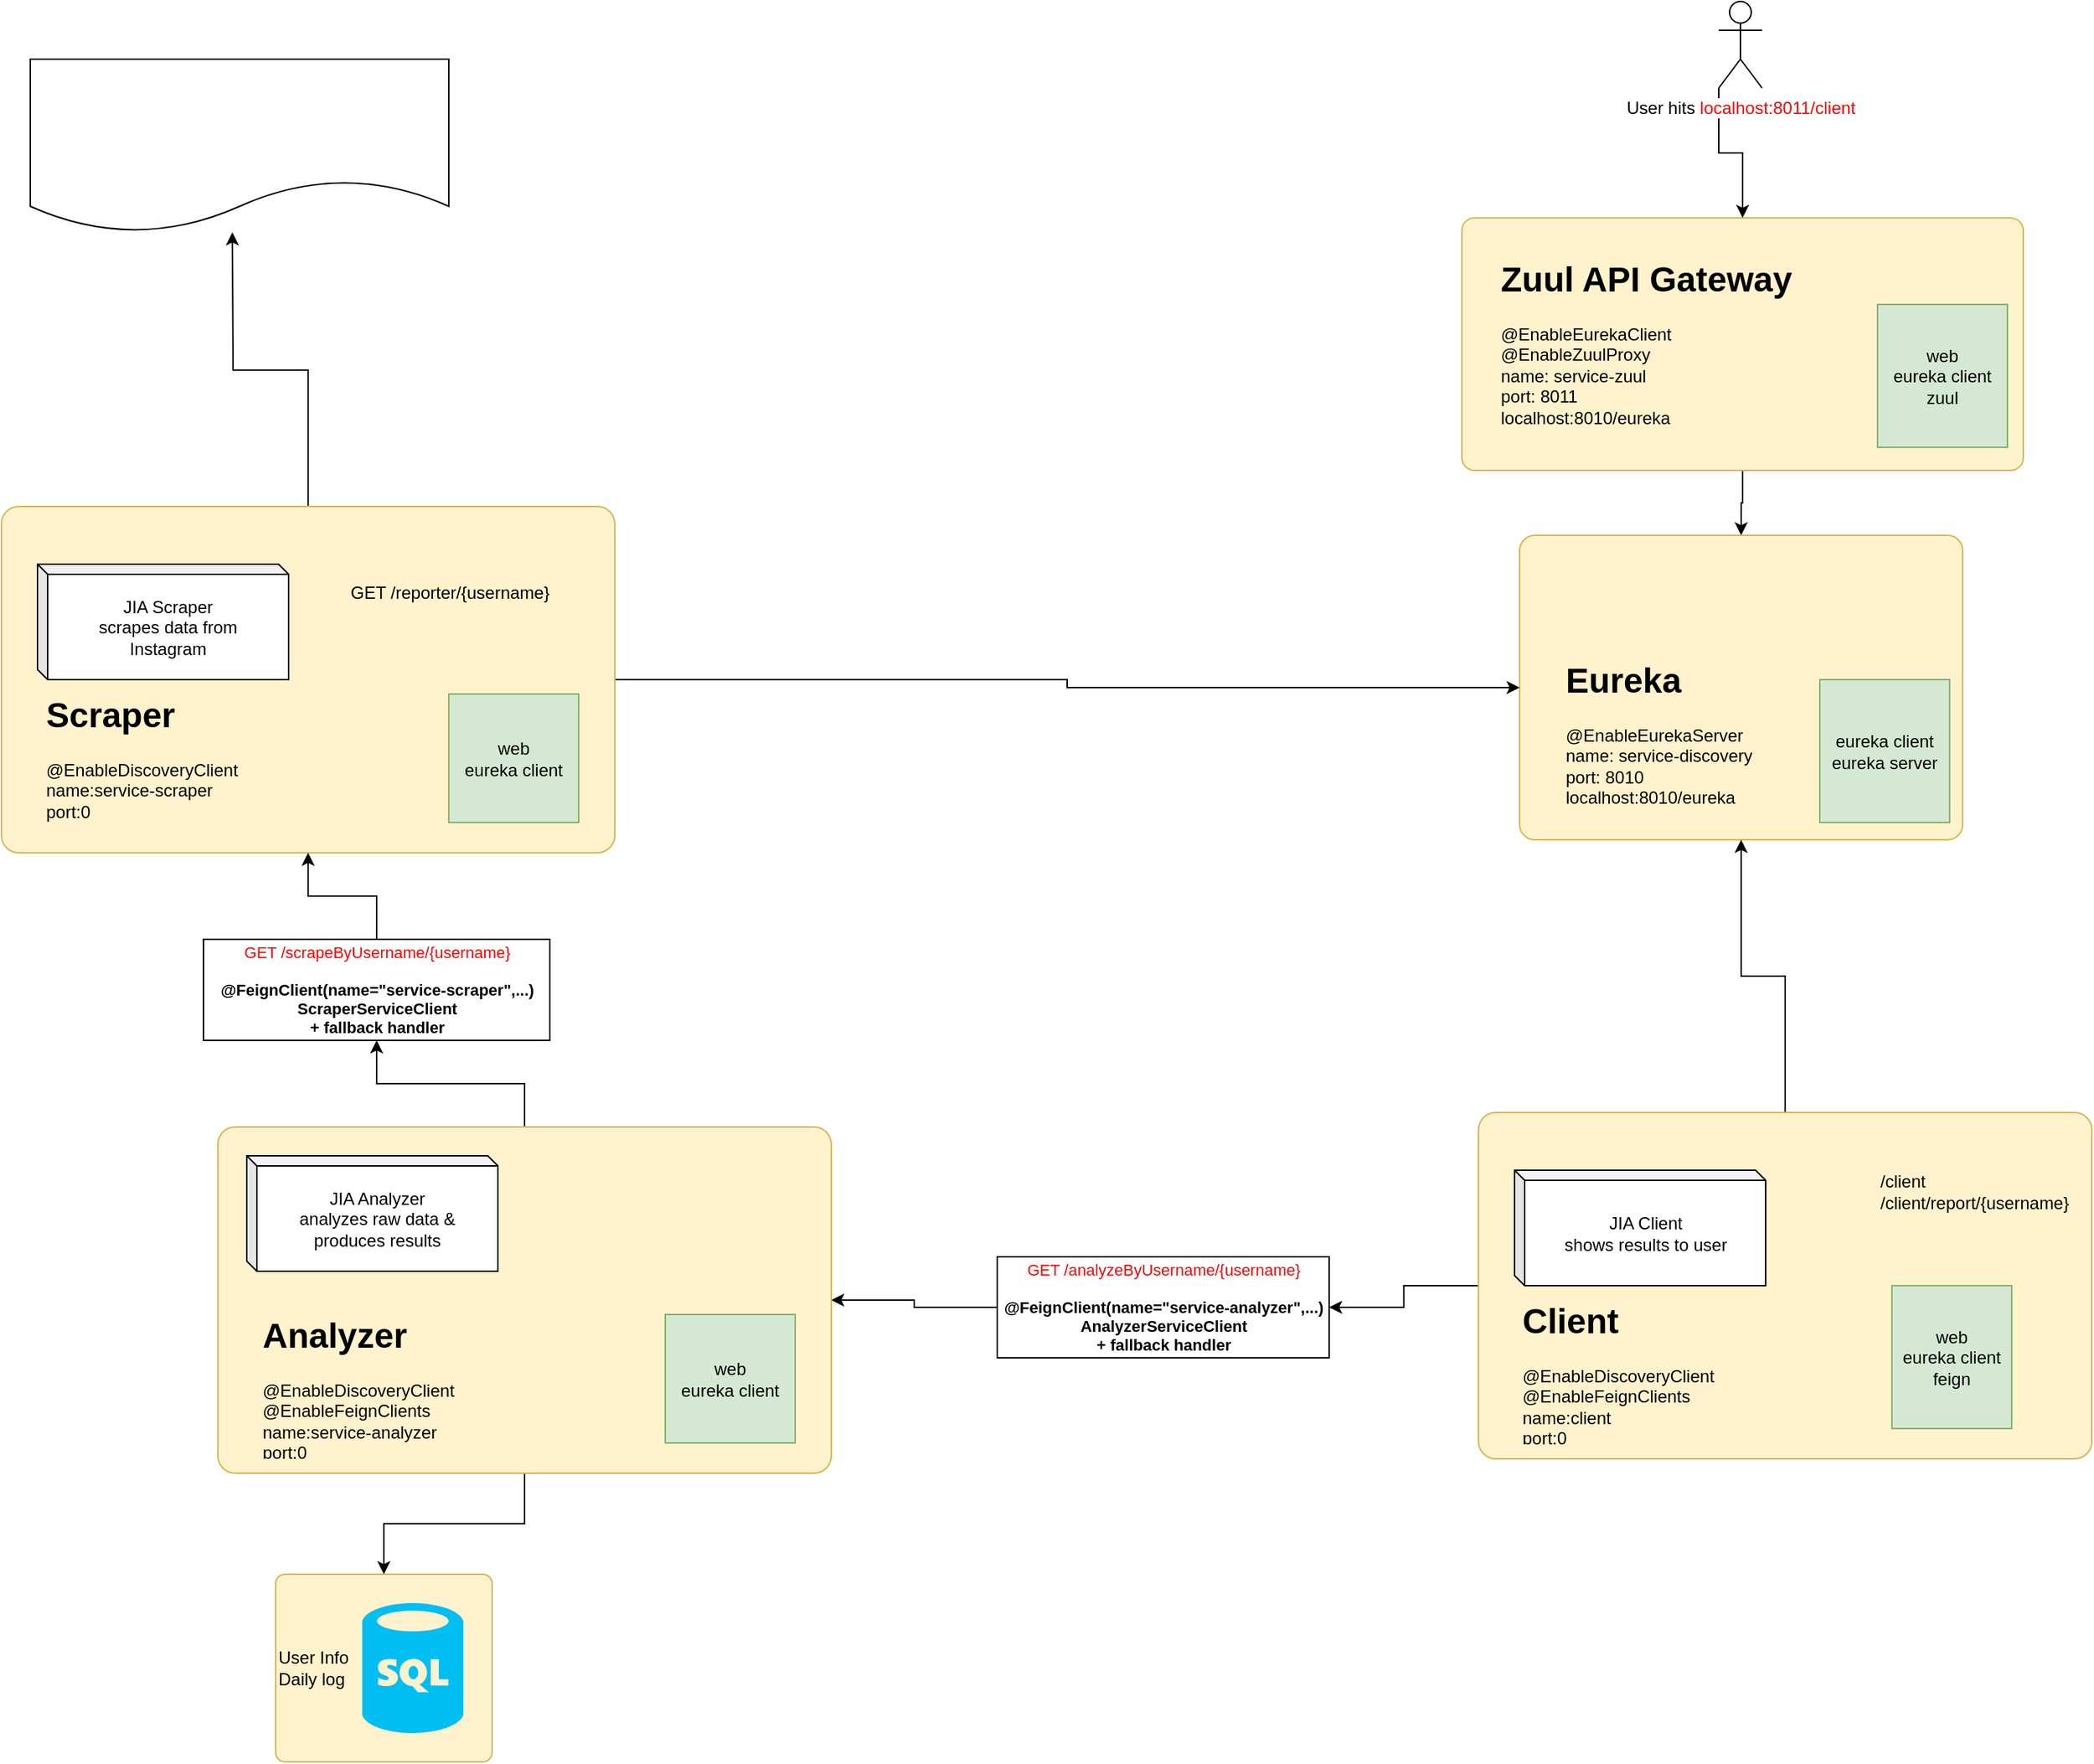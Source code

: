 <mxfile version="11.1.4" type="device"><diagram id="7d-I5bZ0yjLwIsjI1LX1" name="Page-1"><mxGraphModel dx="2674" dy="903" grid="1" gridSize="10" guides="0" tooltips="1" connect="1" arrows="1" fold="1" page="1" pageScale="1" pageWidth="827" pageHeight="1169" math="0" shadow="0"><root><mxCell id="0"/><mxCell id="1" parent="0"/><mxCell id="RPeoNU8lWj_nTNKD2zA7-4" value="User Info&lt;br&gt;Daily log" style="rounded=1;whiteSpace=wrap;html=1;align=left;arcSize=5;fillColor=#fff2cc;strokeColor=#d6b656;" parent="1" vertex="1"><mxGeometry x="-560" y="1150" width="150" height="130" as="geometry"/></mxCell><mxCell id="UKL4iVXmiOI1EOGNjmN4-45" style="edgeStyle=orthogonalEdgeStyle;rounded=0;orthogonalLoop=1;jettySize=auto;html=1;exitX=0.5;exitY=1;exitDx=0;exitDy=0;" parent="1" source="UKL4iVXmiOI1EOGNjmN4-43" target="UKL4iVXmiOI1EOGNjmN4-17" edge="1"><mxGeometry relative="1" as="geometry"/></mxCell><mxCell id="UKL4iVXmiOI1EOGNjmN4-43" value="" style="rounded=1;whiteSpace=wrap;html=1;align=left;arcSize=5;fillColor=#fff2cc;strokeColor=#d6b656;" parent="1" vertex="1"><mxGeometry x="262" y="210" width="389" height="175" as="geometry"/></mxCell><mxCell id="UKL4iVXmiOI1EOGNjmN4-17" value="" style="rounded=1;whiteSpace=wrap;html=1;align=left;arcSize=5;fillColor=#fff2cc;strokeColor=#d6b656;" parent="1" vertex="1"><mxGeometry x="302" y="430" width="307" height="211" as="geometry"/></mxCell><mxCell id="F7W_MHdSxazrsSJon1yH-2" style="edgeStyle=orthogonalEdgeStyle;rounded=0;orthogonalLoop=1;jettySize=auto;html=1;exitX=0.5;exitY=0;exitDx=0;exitDy=0;" parent="1" source="UKL4iVXmiOI1EOGNjmN4-16" target="UKL4iVXmiOI1EOGNjmN4-17" edge="1"><mxGeometry relative="1" as="geometry"/></mxCell><mxCell id="UNCQ9Y8KXoloWTpKFMA0-3" style="edgeStyle=orthogonalEdgeStyle;rounded=0;orthogonalLoop=1;jettySize=auto;html=1;exitX=0;exitY=0.5;exitDx=0;exitDy=0;fontSize=11;" parent="1" source="UKL4iVXmiOI1EOGNjmN4-16" target="UNCQ9Y8KXoloWTpKFMA0-2" edge="1"><mxGeometry relative="1" as="geometry"/></mxCell><mxCell id="UKL4iVXmiOI1EOGNjmN4-16" value="" style="rounded=1;whiteSpace=wrap;html=1;align=left;arcSize=5;fillColor=#fff2cc;strokeColor=#d6b656;" parent="1" vertex="1"><mxGeometry x="273.5" y="830" width="425" height="240" as="geometry"/></mxCell><mxCell id="RPeoNU8lWj_nTNKD2zA7-9" style="edgeStyle=orthogonalEdgeStyle;rounded=0;orthogonalLoop=1;jettySize=auto;html=1;exitX=0;exitY=1;exitDx=0;exitDy=0;exitPerimeter=0;entryX=0.5;entryY=0;entryDx=0;entryDy=0;" parent="1" source="UKL4iVXmiOI1EOGNjmN4-1" target="UKL4iVXmiOI1EOGNjmN4-43" edge="1"><mxGeometry relative="1" as="geometry"/></mxCell><mxCell id="UKL4iVXmiOI1EOGNjmN4-1" value="User hits &lt;font color=&quot;#ff0000&quot;&gt;localhost:8011/client&lt;/font&gt;" style="shape=umlActor;verticalLabelPosition=bottom;labelBackgroundColor=#ffffff;verticalAlign=top;html=1;outlineConnect=0;" parent="1" vertex="1"><mxGeometry x="440" y="60" width="30" height="60" as="geometry"/></mxCell><mxCell id="UKL4iVXmiOI1EOGNjmN4-4" value="" style="shape=image;html=1;verticalAlign=top;verticalLabelPosition=bottom;labelBackgroundColor=#ffffff;imageAspect=0;aspect=fixed;image=https://cdn2.iconfinder.com/data/icons/whcompare-isometric-web-hosting-servers/50/fast-website-load-speed-128.png" parent="1" vertex="1"><mxGeometry x="330" y="440" width="77" height="77" as="geometry"/></mxCell><mxCell id="UKL4iVXmiOI1EOGNjmN4-9" value="&lt;h1&gt;&lt;span&gt;Eureka&lt;/span&gt;&lt;/h1&gt;@EnableEurekaServer&lt;br&gt;&lt;span&gt;name: service-discovery&lt;br&gt;&lt;/span&gt;&lt;span&gt;port: 8010&lt;/span&gt;&lt;span&gt;&lt;br&gt;&lt;/span&gt;&lt;div&gt;&lt;span style=&quot;font-size: 12px ; font-weight: 400&quot;&gt;localhost:8010/eureka&lt;/span&gt;&lt;/div&gt;" style="text;html=1;strokeColor=none;fillColor=none;spacing=5;spacingTop=-20;whiteSpace=wrap;overflow=hidden;rounded=0;" parent="1" vertex="1"><mxGeometry x="329" y="511" width="170" height="110" as="geometry"/></mxCell><mxCell id="UKL4iVXmiOI1EOGNjmN4-11" value="JIA Client&lt;br&gt;shows results to user" style="shape=cube;whiteSpace=wrap;html=1;boundedLbl=1;backgroundOutline=1;darkOpacity=0.05;darkOpacity2=0.1;size=7;" parent="1" vertex="1"><mxGeometry x="298.5" y="870" width="174" height="80" as="geometry"/></mxCell><mxCell id="UKL4iVXmiOI1EOGNjmN4-14" value="&lt;h1&gt;Client&lt;/h1&gt;&lt;p&gt;@EnableDiscoveryClient&lt;br&gt;@EnableFeignClients&lt;br&gt;&lt;span&gt;name:client&lt;br&gt;&lt;/span&gt;&lt;span&gt;port:0&lt;/span&gt;&lt;/p&gt;" style="text;html=1;strokeColor=none;fillColor=none;spacing=5;spacingTop=-20;whiteSpace=wrap;overflow=hidden;rounded=0;" parent="1" vertex="1"><mxGeometry x="299" y="955" width="190" height="105" as="geometry"/></mxCell><mxCell id="UKL4iVXmiOI1EOGNjmN4-15" value="/client&lt;br&gt;/client/report/{username}" style="text;html=1;strokeColor=none;fillColor=none;align=left;verticalAlign=middle;whiteSpace=wrap;rounded=0;" parent="1" vertex="1"><mxGeometry x="550" y="850" width="130" height="70" as="geometry"/></mxCell><mxCell id="UKL4iVXmiOI1EOGNjmN4-41" value="&lt;h1&gt;&lt;span&gt;Zuul API Gateway&lt;/span&gt;&lt;/h1&gt;@EnableEurekaClient&lt;br&gt;@EnableZuulProxy&lt;br&gt;&lt;span&gt;name: service-zuul&lt;br&gt;&lt;/span&gt;&lt;span&gt;port: 8011&lt;/span&gt;&lt;span&gt;&lt;br&gt;&lt;/span&gt;&lt;div&gt;&lt;span style=&quot;font-size: 12px ; font-weight: 400&quot;&gt;localhost:8010/eureka&lt;/span&gt;&lt;/div&gt;" style="text;html=1;strokeColor=none;fillColor=none;spacing=5;spacingTop=-20;whiteSpace=wrap;overflow=hidden;rounded=0;" parent="1" vertex="1"><mxGeometry x="284" y="233" width="227" height="122" as="geometry"/></mxCell><mxCell id="5V1dZJWS9vDTCz_fxMbd-17" value="web&lt;br&gt;eureka client&lt;br&gt;feign" style="rounded=0;whiteSpace=wrap;html=1;fontSize=12;align=center;fillColor=#d5e8d4;strokeColor=#82b366;" parent="1" vertex="1"><mxGeometry x="560" y="950" width="83" height="99" as="geometry"/></mxCell><mxCell id="F7W_MHdSxazrsSJon1yH-3" value="web&lt;br&gt;eureka client&lt;br&gt;zuul" style="rounded=0;whiteSpace=wrap;html=1;fontSize=12;align=center;fillColor=#d5e8d4;strokeColor=#82b366;" parent="1" vertex="1"><mxGeometry x="550" y="270" width="90" height="99" as="geometry"/></mxCell><mxCell id="F7W_MHdSxazrsSJon1yH-4" value="eureka client&lt;br&gt;eureka server" style="rounded=0;whiteSpace=wrap;html=1;fontSize=12;align=center;fillColor=#d5e8d4;strokeColor=#82b366;" parent="1" vertex="1"><mxGeometry x="510" y="530" width="90" height="99" as="geometry"/></mxCell><mxCell id="D-QeMX8PgXL-t9hzM0GB-1" style="edgeStyle=orthogonalEdgeStyle;rounded=0;orthogonalLoop=1;jettySize=auto;html=1;exitX=1;exitY=0.5;exitDx=0;exitDy=0;entryX=0;entryY=0.5;entryDx=0;entryDy=0;" parent="1" source="F7W_MHdSxazrsSJon1yH-5" target="UKL4iVXmiOI1EOGNjmN4-17" edge="1"><mxGeometry relative="1" as="geometry"/></mxCell><mxCell id="D-QeMX8PgXL-t9hzM0GB-10" style="edgeStyle=orthogonalEdgeStyle;rounded=0;orthogonalLoop=1;jettySize=auto;html=1;exitX=0.5;exitY=0;exitDx=0;exitDy=0;" parent="1" source="F7W_MHdSxazrsSJon1yH-5" edge="1"><mxGeometry relative="1" as="geometry"><mxPoint x="-590" y="220" as="targetPoint"/></mxGeometry></mxCell><mxCell id="F7W_MHdSxazrsSJon1yH-5" value="" style="rounded=1;whiteSpace=wrap;html=1;align=left;arcSize=5;fillColor=#fff2cc;strokeColor=#d6b656;" parent="1" vertex="1"><mxGeometry x="-750" y="410" width="425" height="240" as="geometry"/></mxCell><mxCell id="F7W_MHdSxazrsSJon1yH-6" value="JIA Scraper&lt;br&gt;scrapes data from&lt;br&gt;Instagram" style="shape=cube;whiteSpace=wrap;html=1;boundedLbl=1;backgroundOutline=1;darkOpacity=0.05;darkOpacity2=0.1;size=7;" parent="1" vertex="1"><mxGeometry x="-725" y="450" width="174" height="80" as="geometry"/></mxCell><mxCell id="F7W_MHdSxazrsSJon1yH-7" value="&lt;h1&gt;Scraper&lt;/h1&gt;&lt;p&gt;@EnableDiscoveryClient&lt;br&gt;&lt;span&gt;name:service-scraper&lt;br&gt;&lt;/span&gt;&lt;span&gt;port:0&lt;/span&gt;&lt;/p&gt;" style="text;html=1;strokeColor=none;fillColor=none;spacing=5;spacingTop=-20;whiteSpace=wrap;overflow=hidden;rounded=0;" parent="1" vertex="1"><mxGeometry x="-724.5" y="535" width="190" height="105" as="geometry"/></mxCell><mxCell id="F7W_MHdSxazrsSJon1yH-8" value="GET /reporter/{username}" style="text;html=1;strokeColor=none;fillColor=none;align=left;verticalAlign=middle;whiteSpace=wrap;rounded=0;" parent="1" vertex="1"><mxGeometry x="-510" y="450" width="160" height="40" as="geometry"/></mxCell><mxCell id="F7W_MHdSxazrsSJon1yH-9" value="web&lt;br&gt;eureka client" style="rounded=0;whiteSpace=wrap;html=1;fontSize=12;align=center;fillColor=#d5e8d4;strokeColor=#82b366;" parent="1" vertex="1"><mxGeometry x="-440" y="540" width="90" height="89" as="geometry"/></mxCell><mxCell id="F7W_MHdSxazrsSJon1yH-10" value="" style="shape=image;html=1;verticalAlign=top;verticalLabelPosition=bottom;labelBackgroundColor=#ffffff;imageAspect=0;aspect=fixed;image=https://cdn0.iconfinder.com/data/icons/file-type-19/512/file__html__web_-128.png" parent="1" vertex="1"><mxGeometry x="430" y="880" width="40" height="40" as="geometry"/></mxCell><mxCell id="D-QeMX8PgXL-t9hzM0GB-11" style="edgeStyle=orthogonalEdgeStyle;rounded=0;orthogonalLoop=1;jettySize=auto;html=1;exitX=0;exitY=0.5;exitDx=0;exitDy=0;entryX=1;entryY=0.5;entryDx=0;entryDy=0;" parent="1" source="UNCQ9Y8KXoloWTpKFMA0-2" target="D-QeMX8PgXL-t9hzM0GB-2" edge="1"><mxGeometry relative="1" as="geometry"/></mxCell><mxCell id="UNCQ9Y8KXoloWTpKFMA0-2" value="&lt;span&gt;&lt;font color=&quot;#ff0000&quot;&gt;GET /analyzeByUsername/{username}&lt;br&gt;&lt;br&gt;&lt;/font&gt;&lt;/span&gt;&lt;b&gt;@FeignClient(name=&quot;service-analyzer&quot;,...)&lt;/b&gt;&lt;br&gt;&lt;b&gt;AnalyzerServiceClient&lt;/b&gt;&lt;b style=&quot;font-size: 11px&quot;&gt;&lt;br&gt;+ fallback handler&lt;/b&gt;" style="html=1;align=center;fontSize=11;" parent="1" vertex="1"><mxGeometry x="-60" y="930" width="230" height="70" as="geometry"/></mxCell><mxCell id="RPeoNU8lWj_nTNKD2zA7-1" value="" style="verticalLabelPosition=bottom;html=1;verticalAlign=top;align=center;strokeColor=none;fillColor=#00BEF2;shape=mxgraph.azure.sql_database;" parent="1" vertex="1"><mxGeometry x="-500" y="1170" width="70" height="90" as="geometry"/></mxCell><mxCell id="D-QeMX8PgXL-t9hzM0GB-14" style="edgeStyle=orthogonalEdgeStyle;rounded=0;orthogonalLoop=1;jettySize=auto;html=1;exitX=0.5;exitY=0;exitDx=0;exitDy=0;entryX=0.5;entryY=1;entryDx=0;entryDy=0;" parent="1" source="D-QeMX8PgXL-t9hzM0GB-2" target="D-QeMX8PgXL-t9hzM0GB-13" edge="1"><mxGeometry relative="1" as="geometry"/></mxCell><mxCell id="D-QeMX8PgXL-t9hzM0GB-16" style="edgeStyle=orthogonalEdgeStyle;rounded=0;orthogonalLoop=1;jettySize=auto;html=1;exitX=0.5;exitY=1;exitDx=0;exitDy=0;" parent="1" source="D-QeMX8PgXL-t9hzM0GB-2" target="RPeoNU8lWj_nTNKD2zA7-4" edge="1"><mxGeometry relative="1" as="geometry"/></mxCell><mxCell id="D-QeMX8PgXL-t9hzM0GB-2" value="" style="rounded=1;whiteSpace=wrap;html=1;align=left;arcSize=5;fillColor=#fff2cc;strokeColor=#d6b656;" parent="1" vertex="1"><mxGeometry x="-600" y="840" width="425" height="240" as="geometry"/></mxCell><mxCell id="D-QeMX8PgXL-t9hzM0GB-3" value="JIA Analyzer&lt;br&gt;analyzes raw data &amp;amp;&lt;br&gt;produces results" style="shape=cube;whiteSpace=wrap;html=1;boundedLbl=1;backgroundOutline=1;darkOpacity=0.05;darkOpacity2=0.1;size=7;" parent="1" vertex="1"><mxGeometry x="-580" y="860" width="174" height="80" as="geometry"/></mxCell><mxCell id="D-QeMX8PgXL-t9hzM0GB-4" value="&lt;h1&gt;Analyzer&lt;/h1&gt;&lt;p&gt;@EnableDiscoveryClient&lt;br&gt;&lt;span&gt;@EnableFeignClients&lt;br&gt;&lt;/span&gt;&lt;span&gt;name:service-analyzer&lt;br&gt;&lt;/span&gt;&lt;span&gt;port:0&lt;/span&gt;&lt;/p&gt;" style="text;html=1;strokeColor=none;fillColor=none;spacing=5;spacingTop=-20;whiteSpace=wrap;overflow=hidden;rounded=0;" parent="1" vertex="1"><mxGeometry x="-574.5" y="965" width="190" height="105" as="geometry"/></mxCell><mxCell id="D-QeMX8PgXL-t9hzM0GB-6" value="web&lt;br&gt;eureka client" style="rounded=0;whiteSpace=wrap;html=1;fontSize=12;align=center;fillColor=#d5e8d4;strokeColor=#82b366;" parent="1" vertex="1"><mxGeometry x="-290" y="970" width="90" height="89" as="geometry"/></mxCell><mxCell id="D-QeMX8PgXL-t9hzM0GB-7" value="" style="shape=document;whiteSpace=wrap;html=1;boundedLbl=1;" parent="1" vertex="1"><mxGeometry x="-730" y="100" width="290" height="120" as="geometry"/></mxCell><mxCell id="D-QeMX8PgXL-t9hzM0GB-8" value="" style="shape=image;html=1;verticalAlign=top;verticalLabelPosition=bottom;labelBackgroundColor=#ffffff;imageAspect=0;aspect=fixed;image=https://cdn2.iconfinder.com/data/icons/social-icons-33/128/Instagram-128.png" parent="1" vertex="1"><mxGeometry x="-710" y="120" width="60" height="60" as="geometry"/></mxCell><mxCell id="D-QeMX8PgXL-t9hzM0GB-15" style="edgeStyle=orthogonalEdgeStyle;rounded=0;orthogonalLoop=1;jettySize=auto;html=1;exitX=0.5;exitY=0;exitDx=0;exitDy=0;entryX=0.5;entryY=1;entryDx=0;entryDy=0;" parent="1" source="D-QeMX8PgXL-t9hzM0GB-13" target="F7W_MHdSxazrsSJon1yH-5" edge="1"><mxGeometry relative="1" as="geometry"/></mxCell><mxCell id="D-QeMX8PgXL-t9hzM0GB-13" value="&lt;span&gt;&lt;font color=&quot;#ff0000&quot;&gt;GET /scrape&lt;/font&gt;&lt;/span&gt;&lt;span style=&quot;color: rgb(255 , 0 , 0)&quot;&gt;ByUsername&lt;/span&gt;&lt;span&gt;&lt;font color=&quot;#ff0000&quot;&gt;/{username}&lt;br&gt;&lt;br&gt;&lt;/font&gt;&lt;/span&gt;&lt;b&gt;@FeignClient(name=&quot;service-scraper&quot;,...)&lt;/b&gt;&lt;br&gt;&lt;b&gt;ScraperServiceClient&lt;/b&gt;&lt;b style=&quot;font-size: 11px&quot;&gt;&lt;br&gt;+ fallback handler&lt;/b&gt;" style="html=1;align=center;fontSize=11;" parent="1" vertex="1"><mxGeometry x="-610" y="710" width="240" height="70" as="geometry"/></mxCell></root></mxGraphModel></diagram></mxfile>